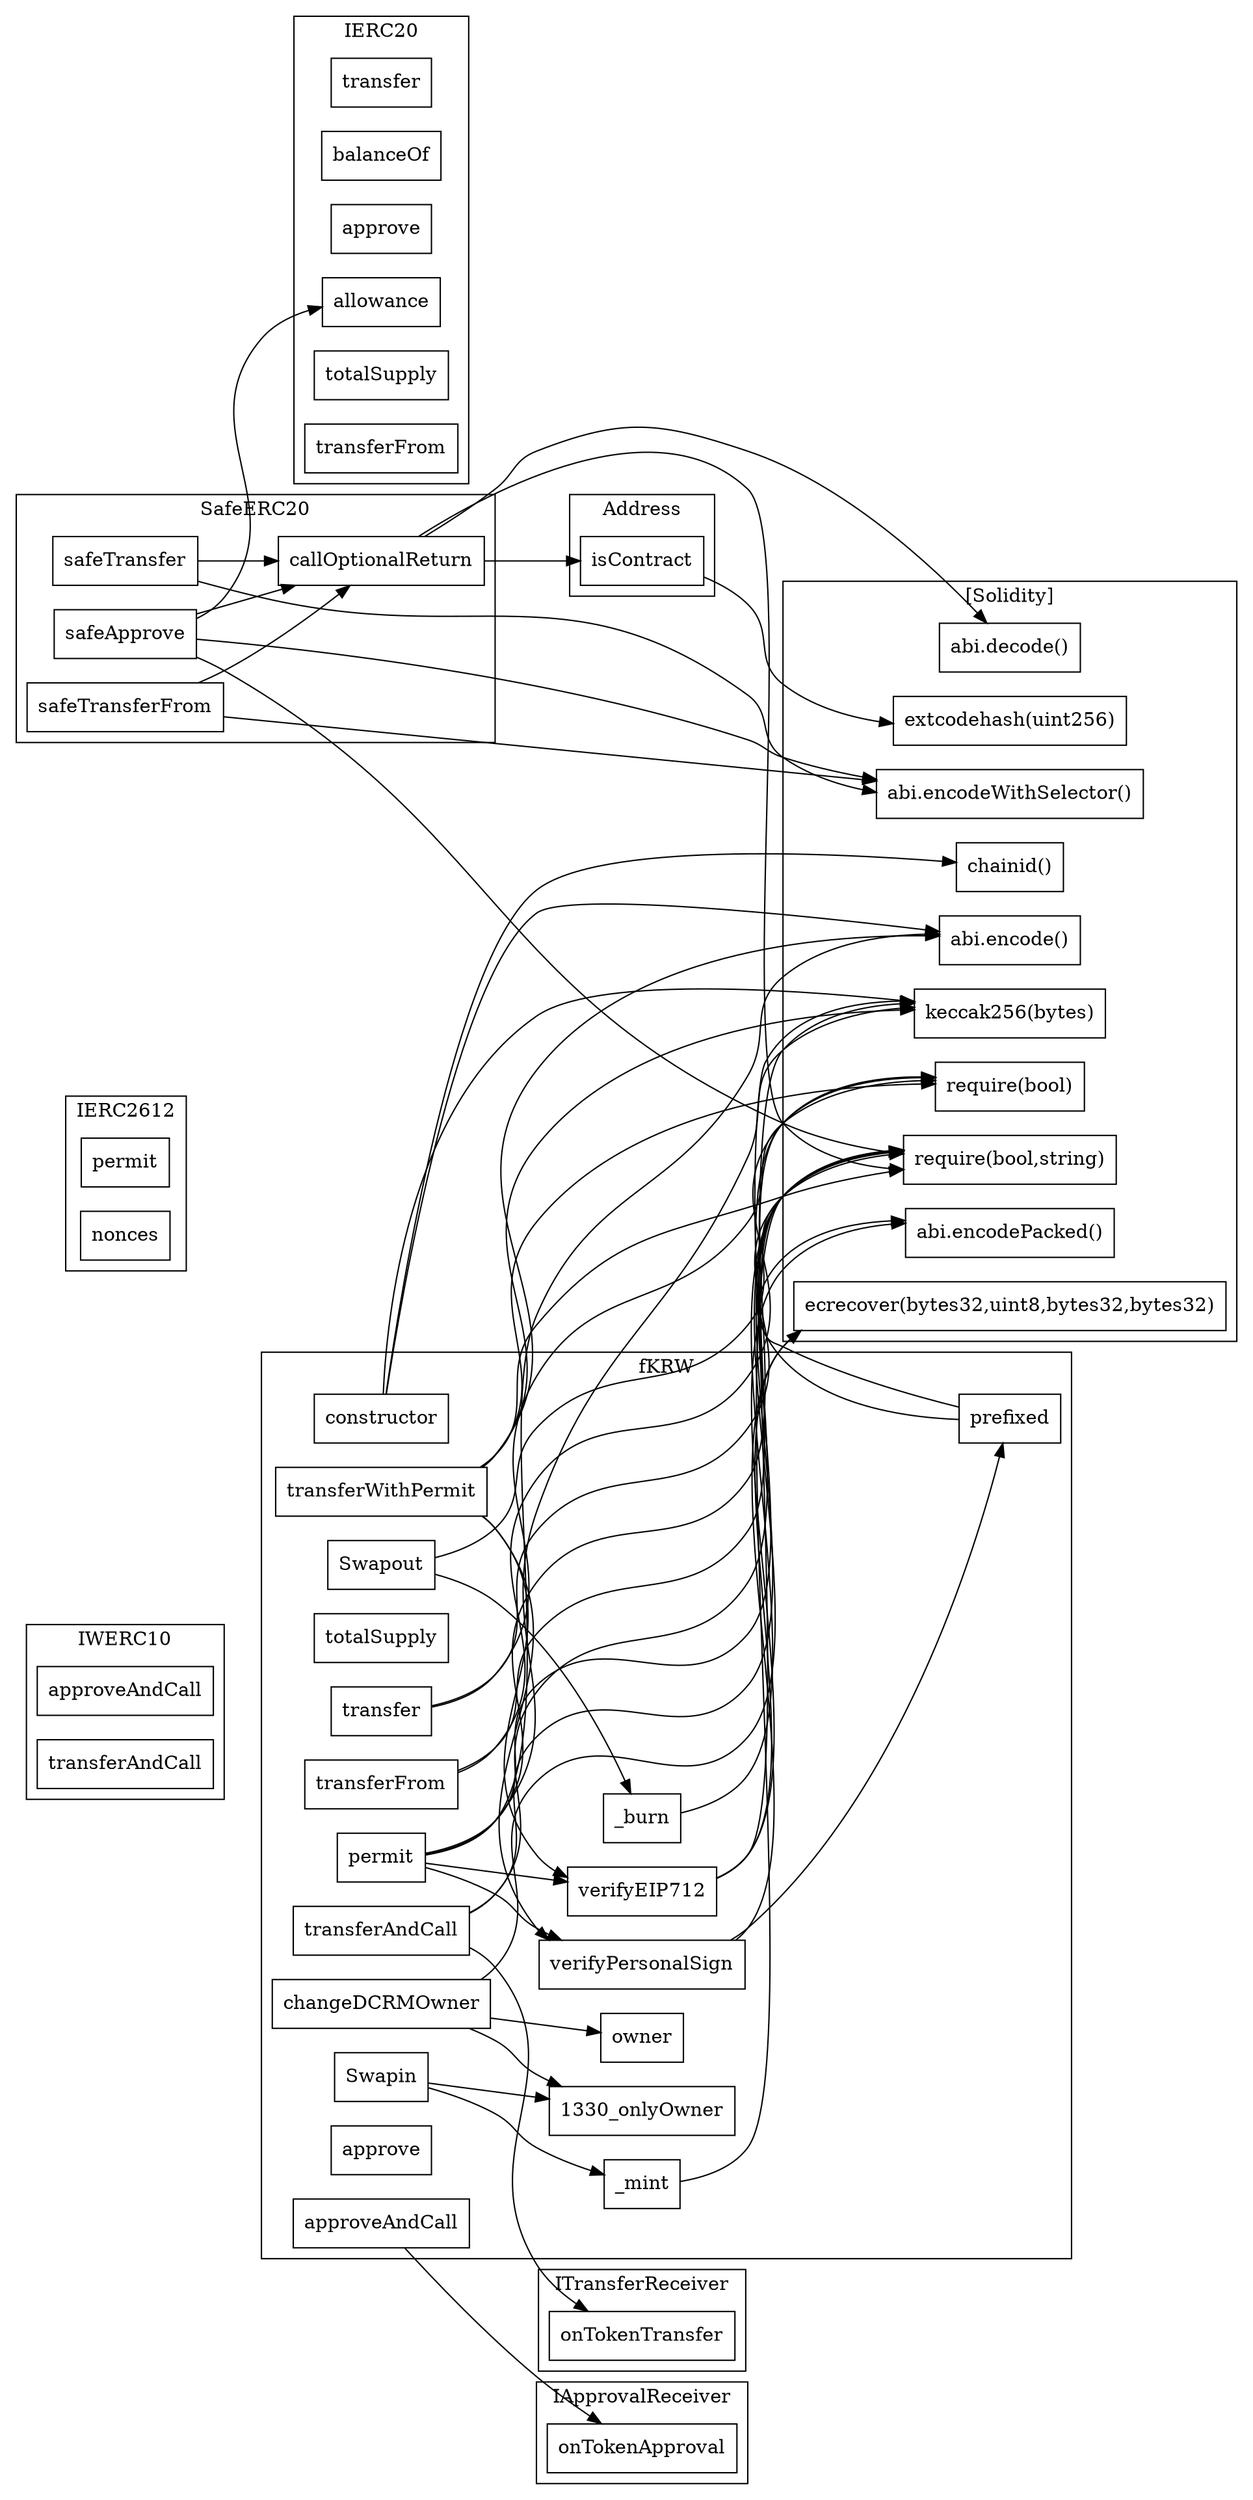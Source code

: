 strict digraph {
rankdir="LR"
node [shape=box]
subgraph cluster_135_IWERC10 {
label = "IWERC10"
"135_approveAndCall" [label="approveAndCall"]
"135_transferAndCall" [label="transferAndCall"]
}subgraph cluster_105_IERC2612 {
label = "IERC2612"
"105_permit" [label="permit"]
"105_nonces" [label="nonces"]
}subgraph cluster_77_IERC20 {
label = "IERC20"
"77_transfer" [label="transfer"]
"77_balanceOf" [label="balanceOf"]
"77_approve" [label="approve"]
"77_allowance" [label="allowance"]
"77_totalSupply" [label="totalSupply"]
"77_transferFrom" [label="transferFrom"]
}subgraph cluster_334_SafeERC20 {
label = "SafeERC20"
"334_callOptionalReturn" [label="callOptionalReturn"]
"334_safeTransfer" [label="safeTransfer"]
"334_safeApprove" [label="safeApprove"]
"334_safeTransferFrom" [label="safeTransferFrom"]
"334_safeTransfer" -> "334_callOptionalReturn"
"334_safeApprove" -> "334_callOptionalReturn"
"334_safeTransferFrom" -> "334_callOptionalReturn"
}subgraph cluster_1330_fKRW {
label = "fKRW"
"1330_constructor" [label="constructor"]
"1330_Swapout" [label="Swapout"]
"1330_transferWithPermit" [label="transferWithPermit"]
"1330_totalSupply" [label="totalSupply"]
"1330_owner" [label="owner"]
"1330_prefixed" [label="prefixed"]
"1330_transfer" [label="transfer"]
"1330_transferFrom" [label="transferFrom"]
"1330_transferAndCall" [label="transferAndCall"]
"1330__mint" [label="_mint"]
"1330_changeDCRMOwner" [label="changeDCRMOwner"]
"1330__burn" [label="_burn"]
"1330_Swapin" [label="Swapin"]
"1330_permit" [label="permit"]
"1330_approve" [label="approve"]
"1330_verifyPersonalSign" [label="verifyPersonalSign"]
"1330_verifyEIP712" [label="verifyEIP712"]
"1330_approveAndCall" [label="approveAndCall"]
"1330_transferWithPermit" -> "1330_verifyPersonalSign"
"1330_permit" -> "1330_verifyEIP712"
"1330_Swapin" -> "1330__mint"
"1330_Swapin" -> "1330_onlyOwner"
"1330_transferWithPermit" -> "1330_verifyEIP712"
"1330_Swapout" -> "1330__burn"
"1330_verifyPersonalSign" -> "1330_prefixed"
"1330_changeDCRMOwner" -> "1330_onlyOwner"
"1330_changeDCRMOwner" -> "1330_owner"
"1330_permit" -> "1330_verifyPersonalSign"
}subgraph cluster_147_ITransferReceiver {
label = "ITransferReceiver"
"147_onTokenTransfer" [label="onTokenTransfer"]
}subgraph cluster_185_Address {
label = "Address"
"185_isContract" [label="isContract"]
}subgraph cluster_159_IApprovalReceiver {
label = "IApprovalReceiver"
"159_onTokenApproval" [label="onTokenApproval"]
}subgraph cluster_solidity {
label = "[Solidity]"
"require(bool)" 
"ecrecover(bytes32,uint8,bytes32,bytes32)" 
"abi.decode()" 
"keccak256(bytes)" 
"abi.encode()" 
"extcodehash(uint256)" 
"abi.encodePacked()" 
"chainid()" 
"abi.encodeWithSelector()" 
"require(bool,string)" 
"334_safeTransfer" -> "abi.encodeWithSelector()"
"1330_verifyEIP712" -> "abi.encodePacked()"
"334_safeApprove" -> "abi.encodeWithSelector()"
"334_callOptionalReturn" -> "require(bool,string)"
"1330_verifyEIP712" -> "keccak256(bytes)"
"334_safeApprove" -> "require(bool,string)"
"1330_permit" -> "require(bool)"
"1330_permit" -> "require(bool,string)"
"1330_constructor" -> "abi.encode()"
"1330_prefixed" -> "abi.encodePacked()"
"1330_Swapout" -> "require(bool,string)"
"1330_verifyEIP712" -> "ecrecover(bytes32,uint8,bytes32,bytes32)"
"1330_transferWithPermit" -> "keccak256(bytes)"
"1330_constructor" -> "chainid()"
"1330_prefixed" -> "keccak256(bytes)"
"1330_transferAndCall" -> "require(bool)"
"1330_transferWithPermit" -> "require(bool,string)"
"185_isContract" -> "extcodehash(uint256)"
"1330_transferAndCall" -> "require(bool,string)"
"1330_verifyPersonalSign" -> "ecrecover(bytes32,uint8,bytes32,bytes32)"
"1330_transfer" -> "require(bool)"
"1330_changeDCRMOwner" -> "require(bool,string)"
"1330_transferWithPermit" -> "require(bool)"
"1330_permit" -> "abi.encode()"
"1330_transferFrom" -> "require(bool)"
"1330__mint" -> "require(bool,string)"
"334_safeTransferFrom" -> "abi.encodeWithSelector()"
"1330_transferFrom" -> "require(bool,string)"
"1330__burn" -> "require(bool,string)"
"334_callOptionalReturn" -> "abi.decode()"
"1330_transferWithPermit" -> "abi.encode()"
"1330_transfer" -> "require(bool,string)"
"1330_constructor" -> "keccak256(bytes)"
"1330_permit" -> "keccak256(bytes)"
}"1330_approveAndCall" -> "159_onTokenApproval"
"334_callOptionalReturn" -> "185_isContract"
"334_safeApprove" -> "77_allowance"
"1330_transferAndCall" -> "147_onTokenTransfer"
}